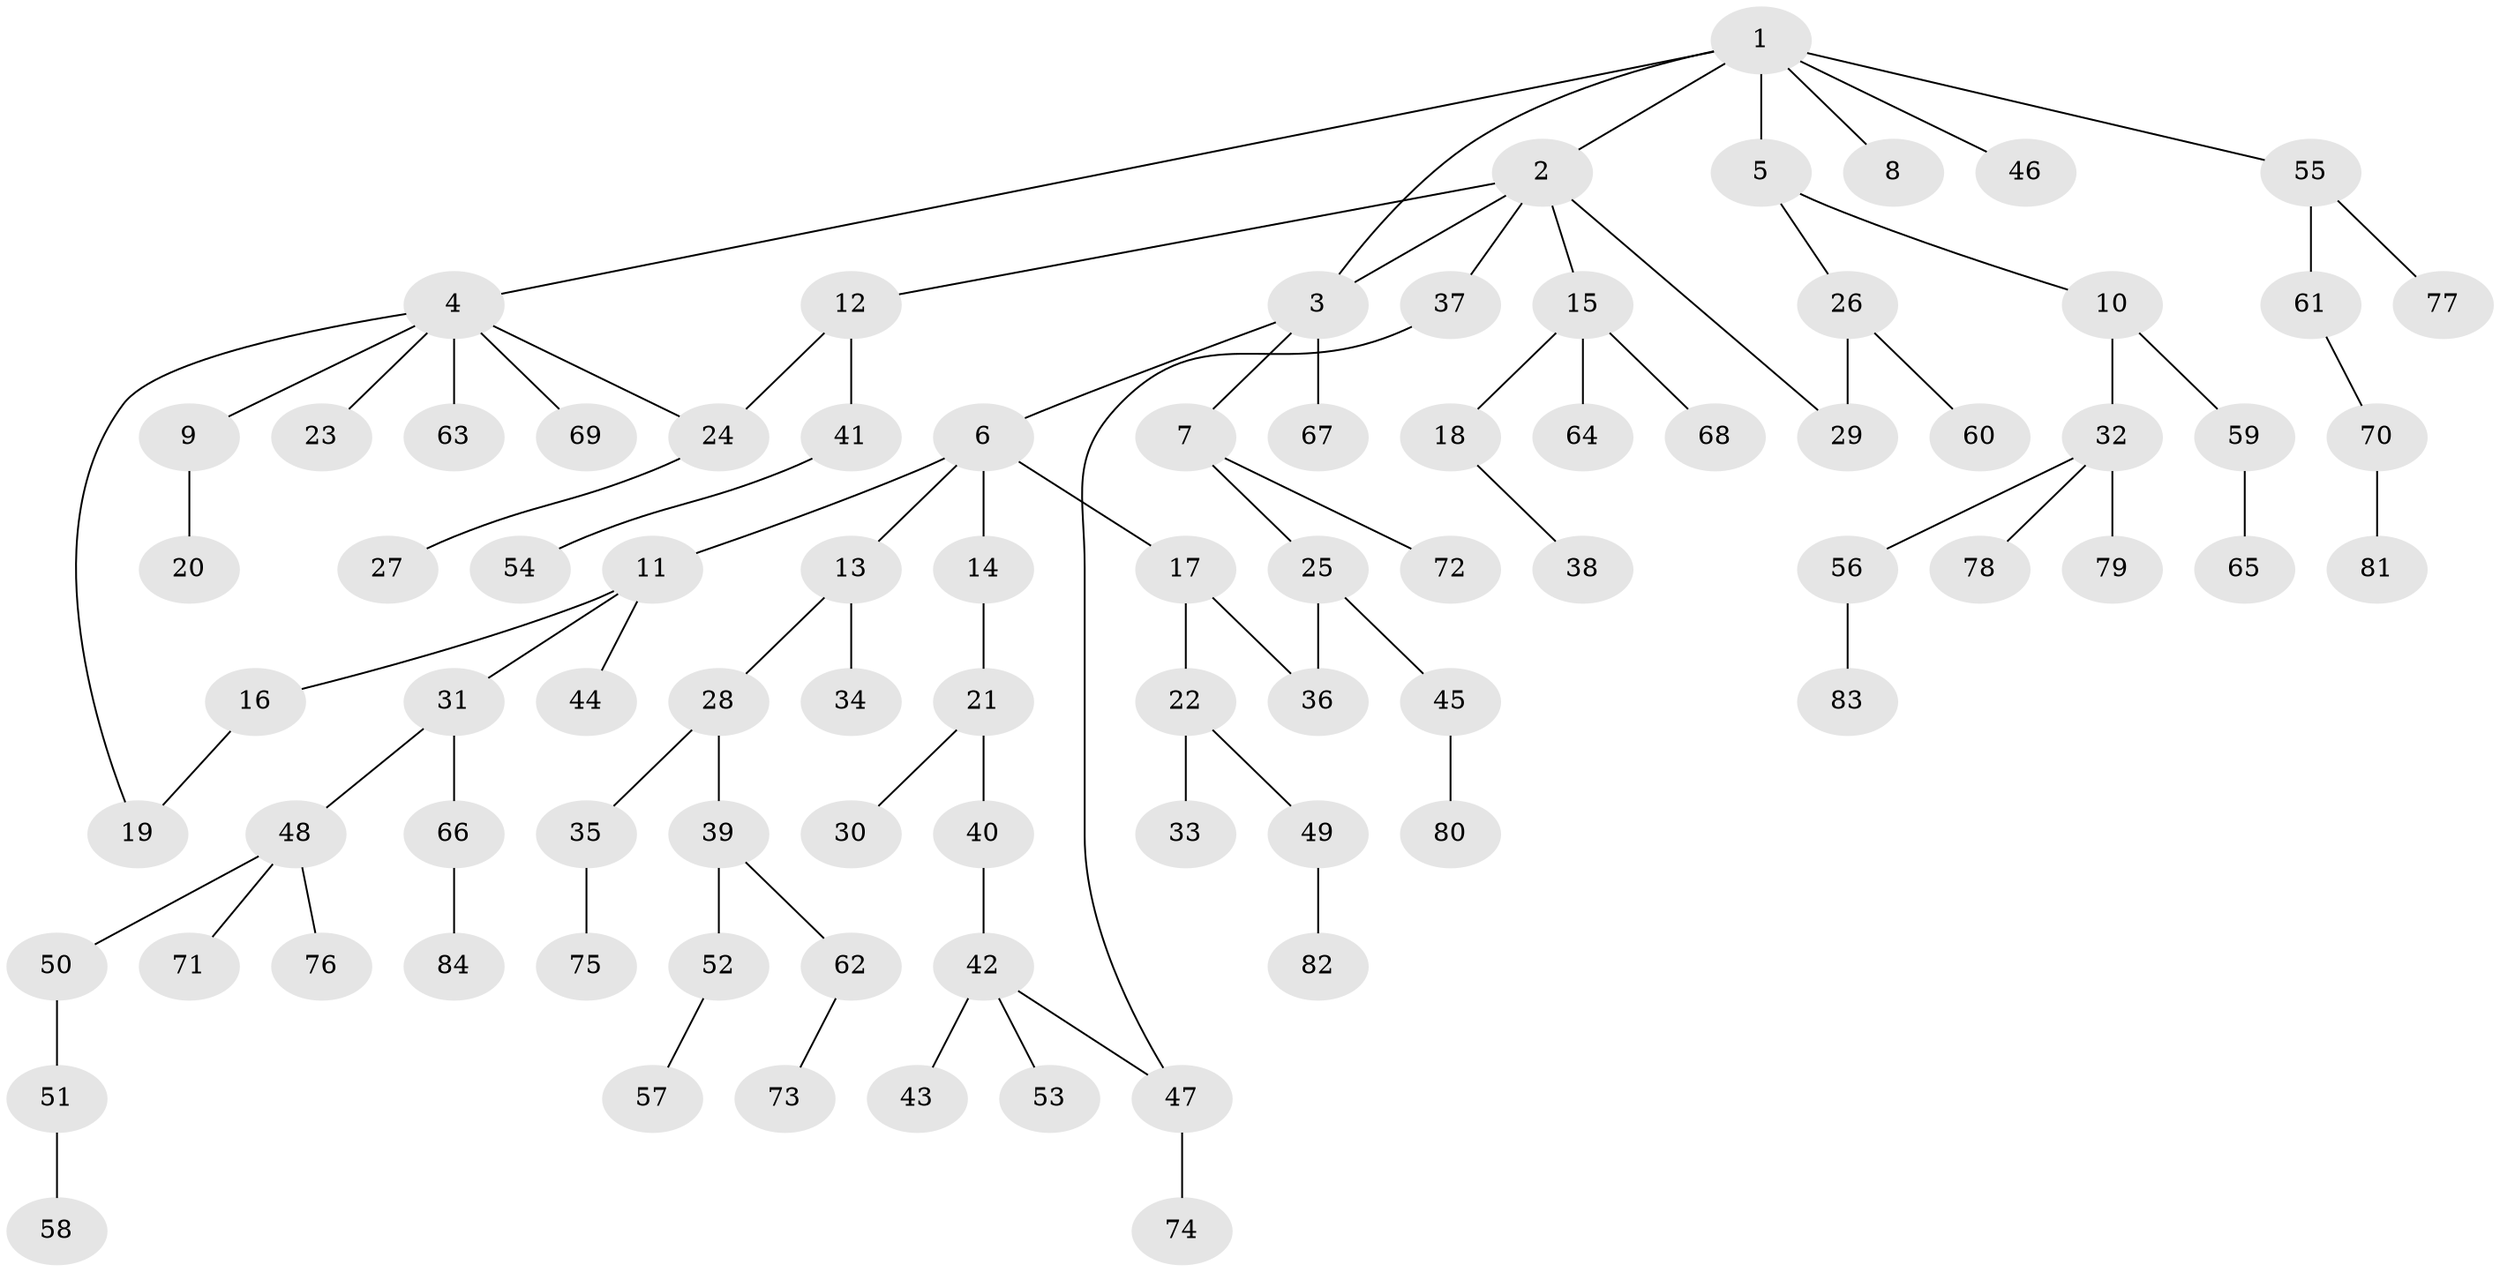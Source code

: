 // Generated by graph-tools (version 1.1) at 2025/10/02/27/25 16:10:55]
// undirected, 84 vertices, 89 edges
graph export_dot {
graph [start="1"]
  node [color=gray90,style=filled];
  1;
  2;
  3;
  4;
  5;
  6;
  7;
  8;
  9;
  10;
  11;
  12;
  13;
  14;
  15;
  16;
  17;
  18;
  19;
  20;
  21;
  22;
  23;
  24;
  25;
  26;
  27;
  28;
  29;
  30;
  31;
  32;
  33;
  34;
  35;
  36;
  37;
  38;
  39;
  40;
  41;
  42;
  43;
  44;
  45;
  46;
  47;
  48;
  49;
  50;
  51;
  52;
  53;
  54;
  55;
  56;
  57;
  58;
  59;
  60;
  61;
  62;
  63;
  64;
  65;
  66;
  67;
  68;
  69;
  70;
  71;
  72;
  73;
  74;
  75;
  76;
  77;
  78;
  79;
  80;
  81;
  82;
  83;
  84;
  1 -- 2;
  1 -- 4;
  1 -- 5;
  1 -- 8;
  1 -- 46;
  1 -- 55;
  1 -- 3;
  2 -- 3;
  2 -- 12;
  2 -- 15;
  2 -- 29;
  2 -- 37;
  3 -- 6;
  3 -- 7;
  3 -- 67;
  4 -- 9;
  4 -- 19;
  4 -- 23;
  4 -- 24;
  4 -- 63;
  4 -- 69;
  5 -- 10;
  5 -- 26;
  6 -- 11;
  6 -- 13;
  6 -- 14;
  6 -- 17;
  7 -- 25;
  7 -- 72;
  9 -- 20;
  10 -- 32;
  10 -- 59;
  11 -- 16;
  11 -- 31;
  11 -- 44;
  12 -- 41;
  12 -- 24;
  13 -- 28;
  13 -- 34;
  14 -- 21;
  15 -- 18;
  15 -- 64;
  15 -- 68;
  16 -- 19;
  17 -- 22;
  17 -- 36;
  18 -- 38;
  21 -- 30;
  21 -- 40;
  22 -- 33;
  22 -- 49;
  24 -- 27;
  25 -- 45;
  25 -- 36;
  26 -- 60;
  26 -- 29;
  28 -- 35;
  28 -- 39;
  31 -- 48;
  31 -- 66;
  32 -- 56;
  32 -- 78;
  32 -- 79;
  35 -- 75;
  37 -- 47;
  39 -- 52;
  39 -- 62;
  40 -- 42;
  41 -- 54;
  42 -- 43;
  42 -- 47;
  42 -- 53;
  45 -- 80;
  47 -- 74;
  48 -- 50;
  48 -- 71;
  48 -- 76;
  49 -- 82;
  50 -- 51;
  51 -- 58;
  52 -- 57;
  55 -- 61;
  55 -- 77;
  56 -- 83;
  59 -- 65;
  61 -- 70;
  62 -- 73;
  66 -- 84;
  70 -- 81;
}
